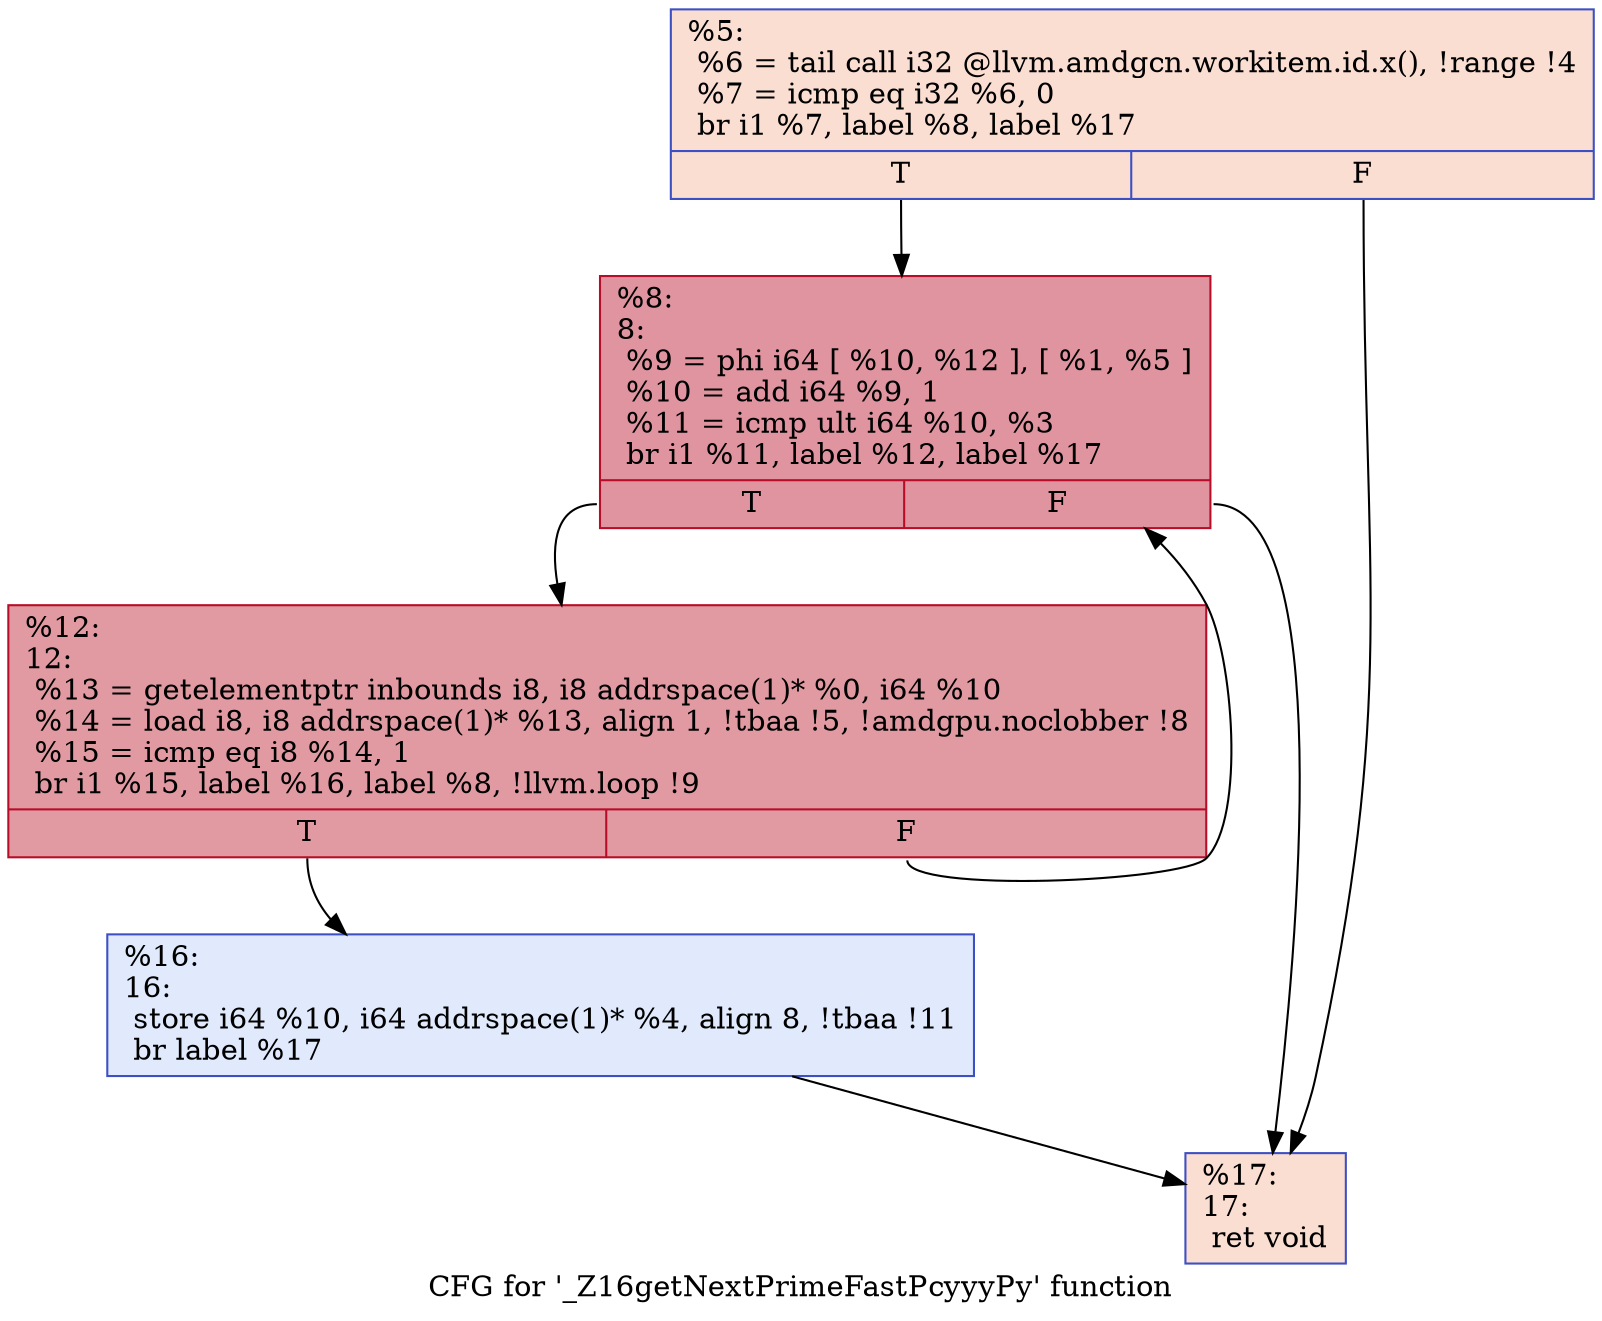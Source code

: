 digraph "CFG for '_Z16getNextPrimeFastPcyyyPy' function" {
	label="CFG for '_Z16getNextPrimeFastPcyyyPy' function";

	Node0x52a4f10 [shape=record,color="#3d50c3ff", style=filled, fillcolor="#f7b59970",label="{%5:\l  %6 = tail call i32 @llvm.amdgcn.workitem.id.x(), !range !4\l  %7 = icmp eq i32 %6, 0\l  br i1 %7, label %8, label %17\l|{<s0>T|<s1>F}}"];
	Node0x52a4f10:s0 -> Node0x52a6310;
	Node0x52a4f10:s1 -> Node0x52a63a0;
	Node0x52a6310 [shape=record,color="#b70d28ff", style=filled, fillcolor="#b70d2870",label="{%8:\l8:                                                \l  %9 = phi i64 [ %10, %12 ], [ %1, %5 ]\l  %10 = add i64 %9, 1\l  %11 = icmp ult i64 %10, %3\l  br i1 %11, label %12, label %17\l|{<s0>T|<s1>F}}"];
	Node0x52a6310:s0 -> Node0x52a4170;
	Node0x52a6310:s1 -> Node0x52a63a0;
	Node0x52a4170 [shape=record,color="#b70d28ff", style=filled, fillcolor="#bb1b2c70",label="{%12:\l12:                                               \l  %13 = getelementptr inbounds i8, i8 addrspace(1)* %0, i64 %10\l  %14 = load i8, i8 addrspace(1)* %13, align 1, !tbaa !5, !amdgpu.noclobber !8\l  %15 = icmp eq i8 %14, 1\l  br i1 %15, label %16, label %8, !llvm.loop !9\l|{<s0>T|<s1>F}}"];
	Node0x52a4170:s0 -> Node0x52a6cb0;
	Node0x52a4170:s1 -> Node0x52a6310;
	Node0x52a6cb0 [shape=record,color="#3d50c3ff", style=filled, fillcolor="#b9d0f970",label="{%16:\l16:                                               \l  store i64 %10, i64 addrspace(1)* %4, align 8, !tbaa !11\l  br label %17\l}"];
	Node0x52a6cb0 -> Node0x52a63a0;
	Node0x52a63a0 [shape=record,color="#3d50c3ff", style=filled, fillcolor="#f7b59970",label="{%17:\l17:                                               \l  ret void\l}"];
}
